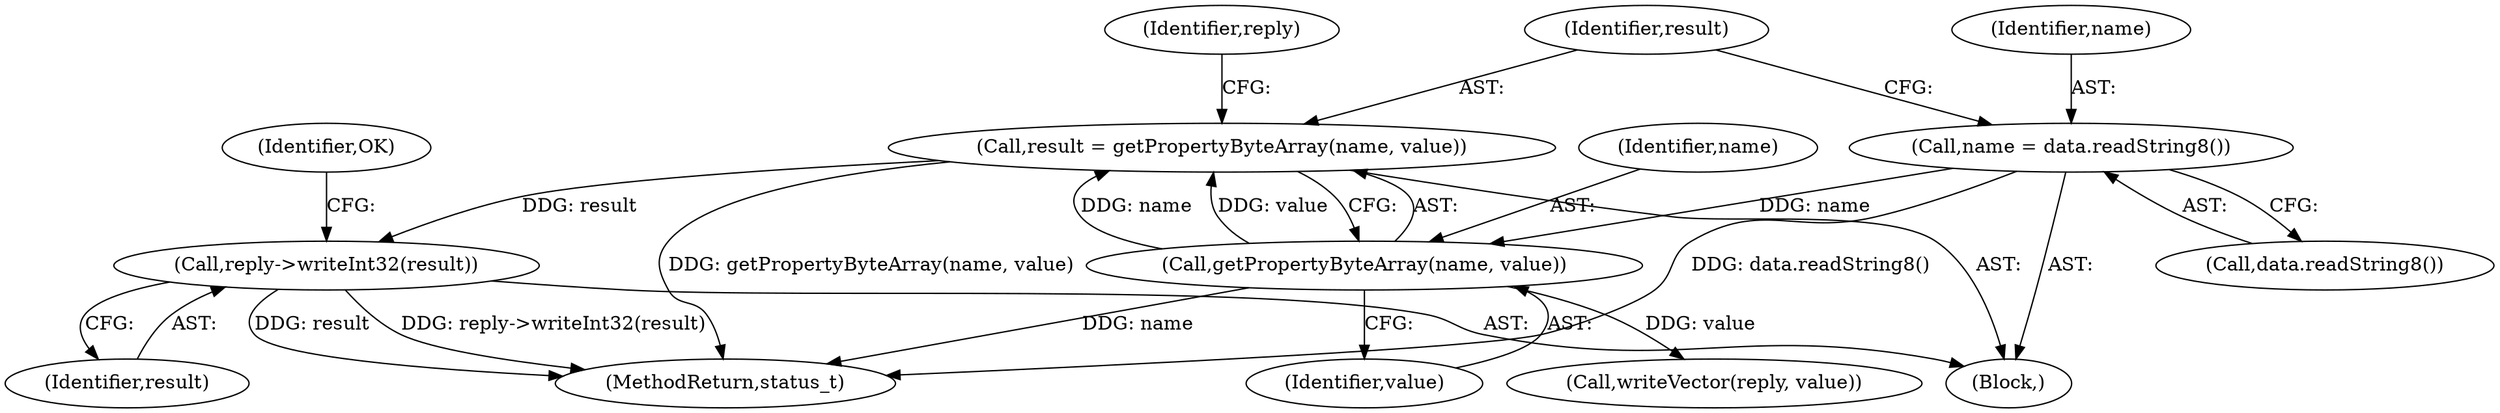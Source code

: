 digraph "0_Android_5a856f2092f7086aa0fea9ae06b9255befcdcd34@API" {
"1000601" [label="(Call,reply->writeInt32(result))"];
"1000593" [label="(Call,result = getPropertyByteArray(name, value))"];
"1000595" [label="(Call,getPropertyByteArray(name, value))"];
"1000588" [label="(Call,name = data.readString8())"];
"1000593" [label="(Call,result = getPropertyByteArray(name, value))"];
"1000602" [label="(Identifier,result)"];
"1000901" [label="(MethodReturn,status_t)"];
"1000604" [label="(Identifier,OK)"];
"1000595" [label="(Call,getPropertyByteArray(name, value))"];
"1000599" [label="(Identifier,reply)"];
"1000597" [label="(Identifier,value)"];
"1000590" [label="(Call,data.readString8())"];
"1000594" [label="(Identifier,result)"];
"1000582" [label="(Block,)"];
"1000589" [label="(Identifier,name)"];
"1000601" [label="(Call,reply->writeInt32(result))"];
"1000598" [label="(Call,writeVector(reply, value))"];
"1000596" [label="(Identifier,name)"];
"1000588" [label="(Call,name = data.readString8())"];
"1000601" -> "1000582"  [label="AST: "];
"1000601" -> "1000602"  [label="CFG: "];
"1000602" -> "1000601"  [label="AST: "];
"1000604" -> "1000601"  [label="CFG: "];
"1000601" -> "1000901"  [label="DDG: result"];
"1000601" -> "1000901"  [label="DDG: reply->writeInt32(result)"];
"1000593" -> "1000601"  [label="DDG: result"];
"1000593" -> "1000582"  [label="AST: "];
"1000593" -> "1000595"  [label="CFG: "];
"1000594" -> "1000593"  [label="AST: "];
"1000595" -> "1000593"  [label="AST: "];
"1000599" -> "1000593"  [label="CFG: "];
"1000593" -> "1000901"  [label="DDG: getPropertyByteArray(name, value)"];
"1000595" -> "1000593"  [label="DDG: name"];
"1000595" -> "1000593"  [label="DDG: value"];
"1000595" -> "1000597"  [label="CFG: "];
"1000596" -> "1000595"  [label="AST: "];
"1000597" -> "1000595"  [label="AST: "];
"1000595" -> "1000901"  [label="DDG: name"];
"1000588" -> "1000595"  [label="DDG: name"];
"1000595" -> "1000598"  [label="DDG: value"];
"1000588" -> "1000582"  [label="AST: "];
"1000588" -> "1000590"  [label="CFG: "];
"1000589" -> "1000588"  [label="AST: "];
"1000590" -> "1000588"  [label="AST: "];
"1000594" -> "1000588"  [label="CFG: "];
"1000588" -> "1000901"  [label="DDG: data.readString8()"];
}
